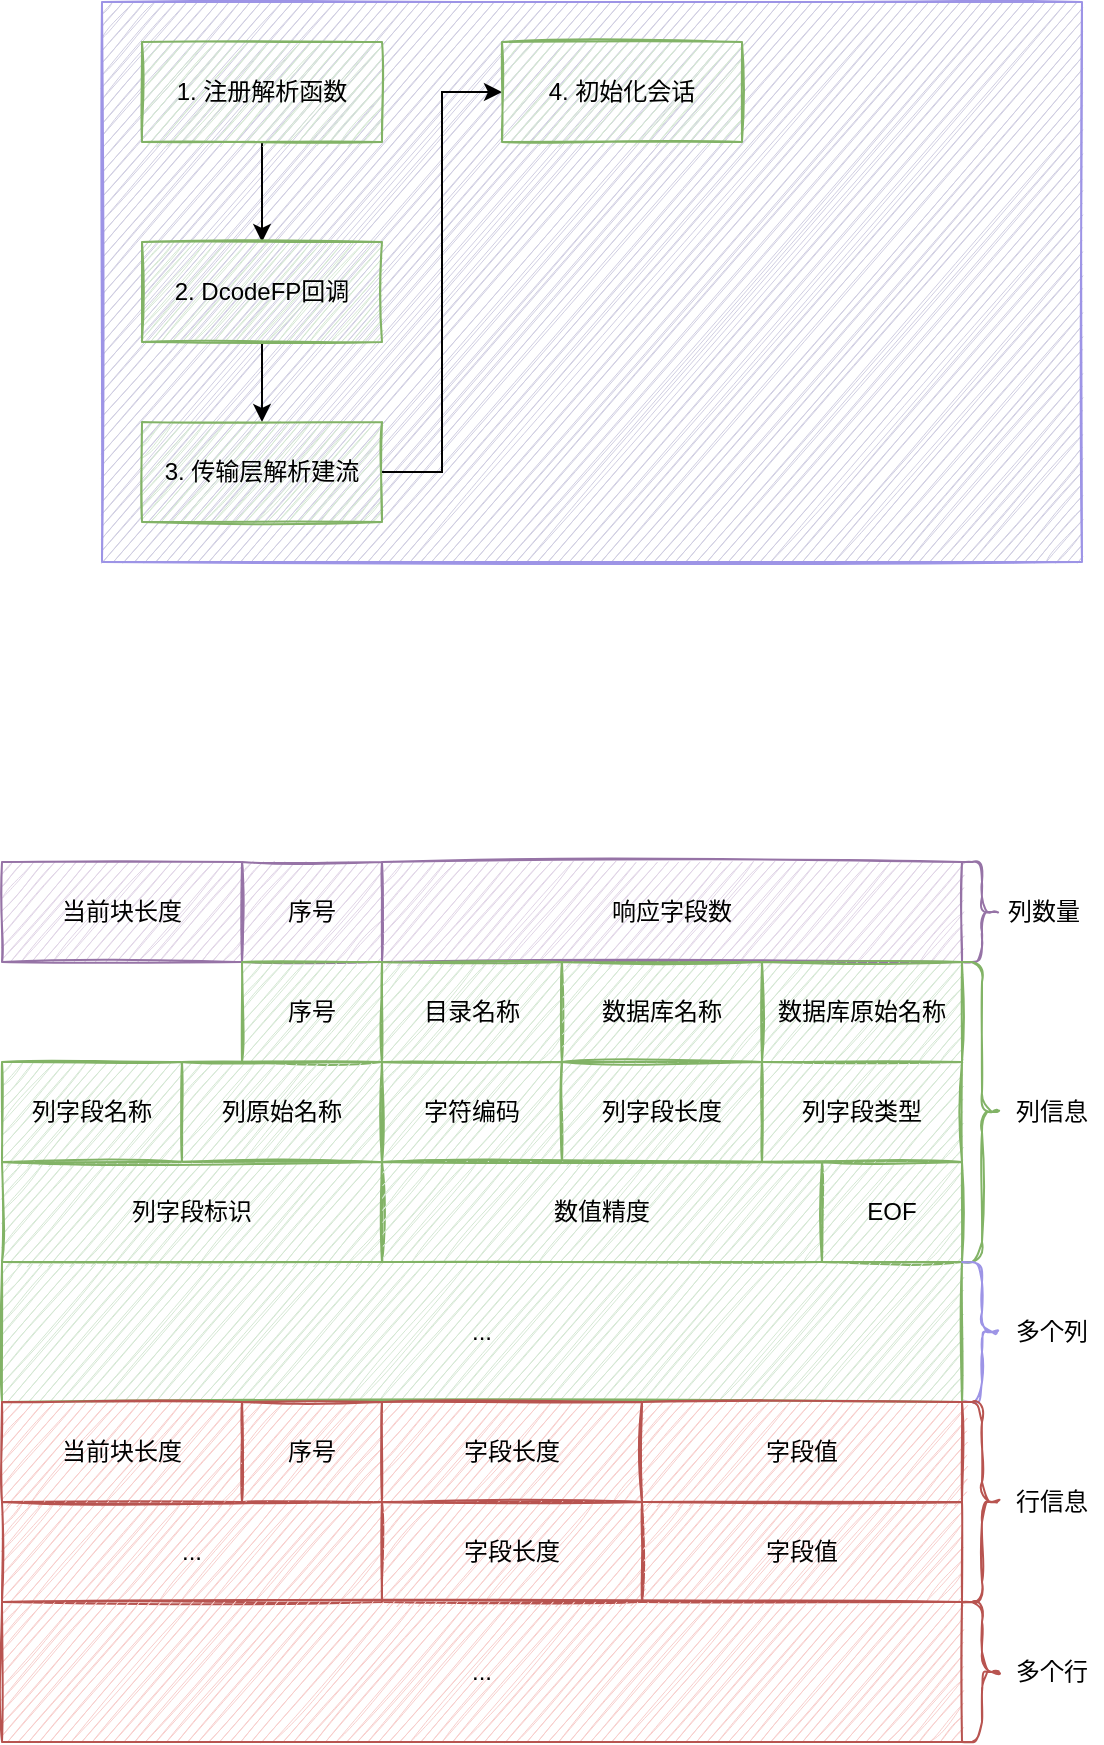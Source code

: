 <mxfile version="17.1.1" type="github">
  <diagram id="9ZpSaxzcpz4ULXaL1X-T" name="第 1 页">
    <mxGraphModel dx="946" dy="614" grid="1" gridSize="10" guides="1" tooltips="1" connect="1" arrows="1" fold="1" page="1" pageScale="1" pageWidth="827" pageHeight="1169" background="none" math="0" shadow="0">
      <root>
        <mxCell id="0" />
        <mxCell id="1" parent="0" />
        <mxCell id="u6mgbEkUvCRB6LugAYpK-3" value="" style="rounded=0;whiteSpace=wrap;html=1;fillStyle=auto;fillColor=#d0cee2;gradientDirection=north;sketch=1;strokeColor=#9D94E6;" vertex="1" parent="1">
          <mxGeometry x="140" y="40" width="490" height="280" as="geometry" />
        </mxCell>
        <mxCell id="u6mgbEkUvCRB6LugAYpK-38" value="当前块长度" style="rounded=0;whiteSpace=wrap;html=1;fillStyle=auto;fillColor=#e1d5e7;gradientDirection=north;sketch=1;strokeColor=#9673a6;" vertex="1" parent="1">
          <mxGeometry x="90" y="470" width="120" height="50" as="geometry" />
        </mxCell>
        <mxCell id="u6mgbEkUvCRB6LugAYpK-39" value="序号" style="rounded=0;whiteSpace=wrap;html=1;fillStyle=auto;fillColor=#e1d5e7;gradientDirection=north;sketch=1;strokeColor=#9673a6;" vertex="1" parent="1">
          <mxGeometry x="210" y="470" width="70" height="50" as="geometry" />
        </mxCell>
        <mxCell id="u6mgbEkUvCRB6LugAYpK-40" value="响应字段数" style="rounded=0;whiteSpace=wrap;html=1;fillStyle=auto;fillColor=#e1d5e7;gradientDirection=north;sketch=1;strokeColor=#9673a6;" vertex="1" parent="1">
          <mxGeometry x="280" y="470" width="290" height="50" as="geometry" />
        </mxCell>
        <mxCell id="u6mgbEkUvCRB6LugAYpK-41" value="" style="shape=curlyBracket;whiteSpace=wrap;html=1;rounded=1;flipH=1;sketch=1;fillColor=#e1d5e7;strokeColor=#9673a6;fillStyle=auto;" vertex="1" parent="1">
          <mxGeometry x="570" y="470" width="20" height="50" as="geometry" />
        </mxCell>
        <mxCell id="u6mgbEkUvCRB6LugAYpK-42" value="列数量" style="text;html=1;strokeColor=none;fillColor=none;align=center;verticalAlign=middle;whiteSpace=wrap;rounded=0;sketch=1;fillStyle=auto;" vertex="1" parent="1">
          <mxGeometry x="586" y="485" width="50" height="20" as="geometry" />
        </mxCell>
        <mxCell id="u6mgbEkUvCRB6LugAYpK-74" value="" style="edgeStyle=orthogonalEdgeStyle;rounded=0;orthogonalLoop=1;jettySize=auto;html=1;" edge="1" parent="1" source="u6mgbEkUvCRB6LugAYpK-43" target="u6mgbEkUvCRB6LugAYpK-73">
          <mxGeometry relative="1" as="geometry" />
        </mxCell>
        <mxCell id="u6mgbEkUvCRB6LugAYpK-43" value="1. 注册解析函数" style="rounded=0;whiteSpace=wrap;html=1;fillStyle=auto;fillColor=#d5e8d4;gradientDirection=north;sketch=1;strokeColor=#82b366;" vertex="1" parent="1">
          <mxGeometry x="160" y="60" width="120" height="50" as="geometry" />
        </mxCell>
        <mxCell id="u6mgbEkUvCRB6LugAYpK-44" value="序号" style="rounded=0;whiteSpace=wrap;html=1;fillStyle=auto;fillColor=#d5e8d4;gradientDirection=north;sketch=1;strokeColor=#82b366;" vertex="1" parent="1">
          <mxGeometry x="210" y="520" width="70" height="50" as="geometry" />
        </mxCell>
        <mxCell id="u6mgbEkUvCRB6LugAYpK-45" value="目录名称" style="rounded=0;whiteSpace=wrap;html=1;fillStyle=auto;fillColor=#d5e8d4;gradientDirection=north;sketch=1;strokeColor=#82b366;" vertex="1" parent="1">
          <mxGeometry x="280" y="520" width="90" height="50" as="geometry" />
        </mxCell>
        <mxCell id="u6mgbEkUvCRB6LugAYpK-46" value="数据库名称" style="rounded=0;whiteSpace=wrap;html=1;fillStyle=auto;fillColor=#d5e8d4;gradientDirection=north;sketch=1;strokeColor=#82b366;" vertex="1" parent="1">
          <mxGeometry x="370" y="520" width="100" height="50" as="geometry" />
        </mxCell>
        <mxCell id="u6mgbEkUvCRB6LugAYpK-47" value="数据库原始名称" style="rounded=0;whiteSpace=wrap;html=1;fillStyle=auto;fillColor=#d5e8d4;gradientDirection=north;sketch=1;strokeColor=#82b366;" vertex="1" parent="1">
          <mxGeometry x="470" y="520" width="100" height="50" as="geometry" />
        </mxCell>
        <mxCell id="u6mgbEkUvCRB6LugAYpK-48" value="列字段名称" style="rounded=0;whiteSpace=wrap;html=1;fillStyle=auto;fillColor=#d5e8d4;gradientDirection=north;sketch=1;strokeColor=#82b366;" vertex="1" parent="1">
          <mxGeometry x="90" y="570" width="90" height="50" as="geometry" />
        </mxCell>
        <mxCell id="u6mgbEkUvCRB6LugAYpK-49" value="列原始名称" style="rounded=0;whiteSpace=wrap;html=1;fillStyle=auto;fillColor=#d5e8d4;gradientDirection=north;sketch=1;strokeColor=#82b366;" vertex="1" parent="1">
          <mxGeometry x="180" y="570" width="100" height="50" as="geometry" />
        </mxCell>
        <mxCell id="u6mgbEkUvCRB6LugAYpK-50" value="字符编码" style="rounded=0;whiteSpace=wrap;html=1;fillStyle=auto;fillColor=#d5e8d4;gradientDirection=north;sketch=1;strokeColor=#82b366;" vertex="1" parent="1">
          <mxGeometry x="280" y="570" width="90" height="50" as="geometry" />
        </mxCell>
        <mxCell id="u6mgbEkUvCRB6LugAYpK-51" value="列字段长度" style="rounded=0;whiteSpace=wrap;html=1;fillStyle=auto;fillColor=#d5e8d4;gradientDirection=north;sketch=1;strokeColor=#82b366;" vertex="1" parent="1">
          <mxGeometry x="370" y="570" width="100" height="50" as="geometry" />
        </mxCell>
        <mxCell id="u6mgbEkUvCRB6LugAYpK-52" value="列字段类型" style="rounded=0;whiteSpace=wrap;html=1;fillStyle=auto;fillColor=#d5e8d4;gradientDirection=north;sketch=1;strokeColor=#82b366;" vertex="1" parent="1">
          <mxGeometry x="470" y="570" width="100" height="50" as="geometry" />
        </mxCell>
        <mxCell id="u6mgbEkUvCRB6LugAYpK-53" value="列字段标识" style="rounded=0;whiteSpace=wrap;html=1;fillStyle=auto;fillColor=#d5e8d4;gradientDirection=north;sketch=1;strokeColor=#82b366;" vertex="1" parent="1">
          <mxGeometry x="90" y="620" width="190" height="50" as="geometry" />
        </mxCell>
        <mxCell id="u6mgbEkUvCRB6LugAYpK-54" value="数值精度" style="rounded=0;whiteSpace=wrap;html=1;fillStyle=auto;fillColor=#d5e8d4;gradientDirection=north;sketch=1;strokeColor=#82b366;" vertex="1" parent="1">
          <mxGeometry x="280" y="620" width="220" height="50" as="geometry" />
        </mxCell>
        <mxCell id="u6mgbEkUvCRB6LugAYpK-55" value="EOF" style="rounded=0;whiteSpace=wrap;html=1;fillStyle=auto;fillColor=#d5e8d4;gradientDirection=north;sketch=1;strokeColor=#82b366;" vertex="1" parent="1">
          <mxGeometry x="500" y="620" width="70" height="50" as="geometry" />
        </mxCell>
        <mxCell id="u6mgbEkUvCRB6LugAYpK-56" value="" style="shape=curlyBracket;whiteSpace=wrap;html=1;rounded=1;flipH=1;fillColor=#d5e8d4;strokeColor=#82b366;sketch=1;fillStyle=auto;" vertex="1" parent="1">
          <mxGeometry x="570" y="520" width="20" height="150" as="geometry" />
        </mxCell>
        <mxCell id="u6mgbEkUvCRB6LugAYpK-57" value="列信息" style="text;html=1;strokeColor=none;fillColor=none;align=center;verticalAlign=middle;whiteSpace=wrap;rounded=0;sketch=1;fillStyle=auto;" vertex="1" parent="1">
          <mxGeometry x="590" y="585" width="50" height="20" as="geometry" />
        </mxCell>
        <mxCell id="u6mgbEkUvCRB6LugAYpK-58" value="..." style="rounded=0;whiteSpace=wrap;html=1;fillStyle=auto;fillColor=#d5e8d4;gradientDirection=north;sketch=1;strokeColor=#82b366;" vertex="1" parent="1">
          <mxGeometry x="90" y="670" width="480" height="70" as="geometry" />
        </mxCell>
        <mxCell id="u6mgbEkUvCRB6LugAYpK-59" value="" style="shape=curlyBracket;whiteSpace=wrap;html=1;rounded=1;flipH=1;sketch=1;fillColor=none;fillStyle=auto;strokeColor=#9D94E6;" vertex="1" parent="1">
          <mxGeometry x="570" y="670" width="20" height="70" as="geometry" />
        </mxCell>
        <mxCell id="u6mgbEkUvCRB6LugAYpK-60" value="多个列" style="text;html=1;strokeColor=none;fillColor=none;align=center;verticalAlign=middle;whiteSpace=wrap;rounded=0;sketch=1;fillStyle=auto;" vertex="1" parent="1">
          <mxGeometry x="590" y="695" width="50" height="20" as="geometry" />
        </mxCell>
        <mxCell id="u6mgbEkUvCRB6LugAYpK-61" value="当前块长度" style="rounded=0;whiteSpace=wrap;html=1;fillStyle=auto;fillColor=#f8cecc;gradientDirection=north;sketch=1;strokeColor=#b85450;" vertex="1" parent="1">
          <mxGeometry x="90" y="740" width="120" height="50" as="geometry" />
        </mxCell>
        <mxCell id="u6mgbEkUvCRB6LugAYpK-62" value="序号" style="rounded=0;whiteSpace=wrap;html=1;fillStyle=auto;fillColor=#f8cecc;gradientDirection=north;sketch=1;strokeColor=#b85450;" vertex="1" parent="1">
          <mxGeometry x="210" y="740" width="70" height="50" as="geometry" />
        </mxCell>
        <mxCell id="u6mgbEkUvCRB6LugAYpK-63" value="字段长度" style="rounded=0;whiteSpace=wrap;html=1;fillStyle=auto;fillColor=#f8cecc;gradientDirection=north;sketch=1;strokeColor=#b85450;" vertex="1" parent="1">
          <mxGeometry x="280" y="740" width="130" height="50" as="geometry" />
        </mxCell>
        <mxCell id="u6mgbEkUvCRB6LugAYpK-64" value="字段值" style="rounded=0;whiteSpace=wrap;html=1;fillStyle=auto;fillColor=#f8cecc;gradientDirection=north;sketch=1;strokeColor=#b85450;" vertex="1" parent="1">
          <mxGeometry x="410" y="740" width="160" height="50" as="geometry" />
        </mxCell>
        <mxCell id="u6mgbEkUvCRB6LugAYpK-65" value="..." style="rounded=0;whiteSpace=wrap;html=1;fillStyle=auto;fillColor=#f8cecc;gradientDirection=north;sketch=1;strokeColor=#b85450;" vertex="1" parent="1">
          <mxGeometry x="90" y="790" width="190" height="50" as="geometry" />
        </mxCell>
        <mxCell id="u6mgbEkUvCRB6LugAYpK-66" value="字段长度" style="rounded=0;whiteSpace=wrap;html=1;fillStyle=auto;fillColor=#f8cecc;gradientDirection=north;sketch=1;strokeColor=#b85450;" vertex="1" parent="1">
          <mxGeometry x="280" y="790" width="130" height="50" as="geometry" />
        </mxCell>
        <mxCell id="u6mgbEkUvCRB6LugAYpK-67" value="字段值" style="rounded=0;whiteSpace=wrap;html=1;fillStyle=auto;fillColor=#f8cecc;gradientDirection=north;sketch=1;strokeColor=#b85450;" vertex="1" parent="1">
          <mxGeometry x="410" y="790" width="160" height="50" as="geometry" />
        </mxCell>
        <mxCell id="u6mgbEkUvCRB6LugAYpK-68" value="" style="shape=curlyBracket;whiteSpace=wrap;html=1;rounded=1;flipH=1;sketch=1;fillColor=#f8cecc;strokeColor=#b85450;fillStyle=auto;" vertex="1" parent="1">
          <mxGeometry x="570" y="740" width="20" height="100" as="geometry" />
        </mxCell>
        <mxCell id="u6mgbEkUvCRB6LugAYpK-69" value="行信息" style="text;html=1;strokeColor=none;fillColor=none;align=center;verticalAlign=middle;whiteSpace=wrap;rounded=0;sketch=1;fillStyle=auto;" vertex="1" parent="1">
          <mxGeometry x="590" y="780" width="50" height="20" as="geometry" />
        </mxCell>
        <mxCell id="u6mgbEkUvCRB6LugAYpK-70" value="..." style="rounded=0;whiteSpace=wrap;html=1;fillStyle=auto;fillColor=#f8cecc;gradientDirection=north;sketch=1;strokeColor=#b85450;" vertex="1" parent="1">
          <mxGeometry x="90" y="840" width="480" height="70" as="geometry" />
        </mxCell>
        <mxCell id="u6mgbEkUvCRB6LugAYpK-71" value="" style="shape=curlyBracket;whiteSpace=wrap;html=1;rounded=1;flipH=1;sketch=1;fillColor=#f8cecc;strokeColor=#b85450;fillStyle=auto;" vertex="1" parent="1">
          <mxGeometry x="570" y="840" width="20" height="70" as="geometry" />
        </mxCell>
        <mxCell id="u6mgbEkUvCRB6LugAYpK-72" value="多个行" style="text;html=1;strokeColor=none;fillColor=none;align=center;verticalAlign=middle;whiteSpace=wrap;rounded=0;sketch=1;fillStyle=auto;" vertex="1" parent="1">
          <mxGeometry x="590" y="865" width="50" height="20" as="geometry" />
        </mxCell>
        <mxCell id="u6mgbEkUvCRB6LugAYpK-76" value="" style="edgeStyle=orthogonalEdgeStyle;rounded=0;orthogonalLoop=1;jettySize=auto;html=1;" edge="1" parent="1" source="u6mgbEkUvCRB6LugAYpK-73" target="u6mgbEkUvCRB6LugAYpK-75">
          <mxGeometry relative="1" as="geometry" />
        </mxCell>
        <mxCell id="u6mgbEkUvCRB6LugAYpK-73" value="2. DcodeFP回调" style="rounded=0;whiteSpace=wrap;html=1;fillStyle=auto;fillColor=#d5e8d4;gradientDirection=north;sketch=1;strokeColor=#82b366;" vertex="1" parent="1">
          <mxGeometry x="160" y="160" width="120" height="50" as="geometry" />
        </mxCell>
        <mxCell id="u6mgbEkUvCRB6LugAYpK-78" style="edgeStyle=orthogonalEdgeStyle;rounded=0;orthogonalLoop=1;jettySize=auto;html=1;exitX=1;exitY=0.5;exitDx=0;exitDy=0;entryX=0;entryY=0.5;entryDx=0;entryDy=0;" edge="1" parent="1" source="u6mgbEkUvCRB6LugAYpK-75" target="u6mgbEkUvCRB6LugAYpK-77">
          <mxGeometry relative="1" as="geometry" />
        </mxCell>
        <mxCell id="u6mgbEkUvCRB6LugAYpK-75" value="3. 传输层解析建流" style="rounded=0;whiteSpace=wrap;html=1;fillStyle=auto;fillColor=#d5e8d4;gradientDirection=north;sketch=1;strokeColor=#82b366;" vertex="1" parent="1">
          <mxGeometry x="160" y="250" width="120" height="50" as="geometry" />
        </mxCell>
        <mxCell id="u6mgbEkUvCRB6LugAYpK-77" value="4. 初始化会话" style="rounded=0;whiteSpace=wrap;html=1;fillStyle=auto;fillColor=#d5e8d4;gradientDirection=north;sketch=1;strokeColor=#82b366;" vertex="1" parent="1">
          <mxGeometry x="340" y="60" width="120" height="50" as="geometry" />
        </mxCell>
      </root>
    </mxGraphModel>
  </diagram>
</mxfile>
